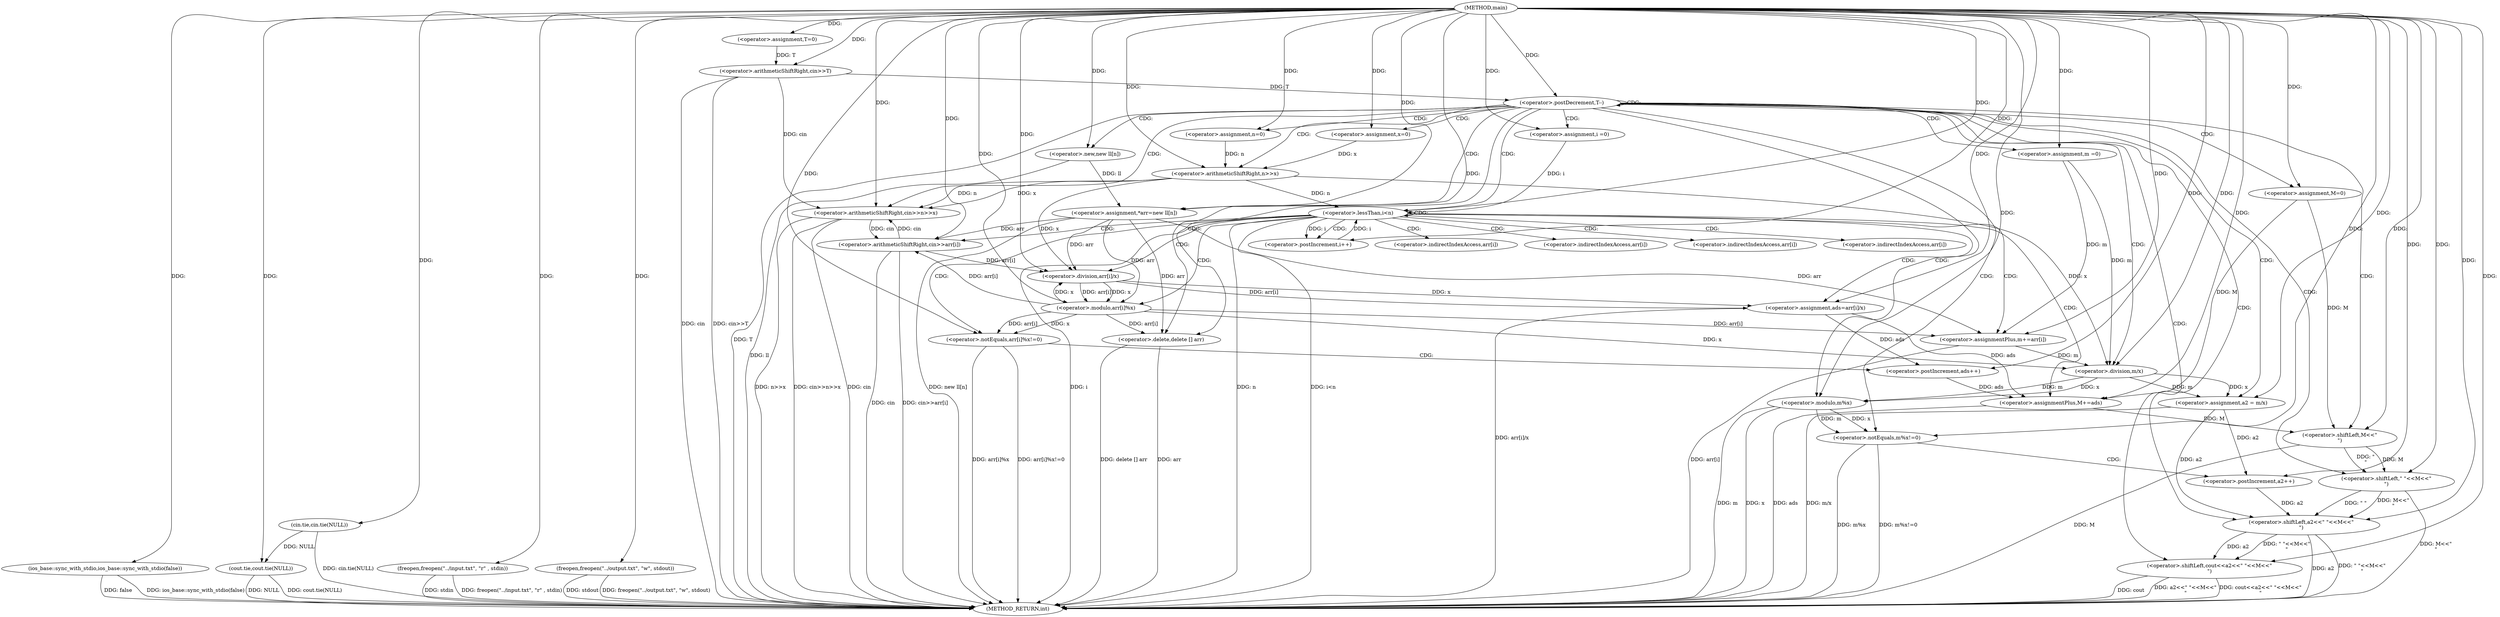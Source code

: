 digraph "main" {  
"1000153" [label = "(METHOD,main)" ]
"1000275" [label = "(METHOD_RETURN,int)" ]
"1000155" [label = "(ios_base::sync_with_stdio,ios_base::sync_with_stdio(false))" ]
"1000157" [label = "(cin.tie,cin.tie(NULL))" ]
"1000159" [label = "(cout.tie,cout.tie(NULL))" ]
"1000161" [label = "(freopen,freopen(\"../input.txt\", \"r\" , stdin))" ]
"1000165" [label = "(freopen,freopen(\"../output.txt\", \"w\", stdout))" ]
"1000170" [label = "(<operator>.assignment,T=0)" ]
"1000173" [label = "(<operator>.arithmeticShiftRight,cin>>T)" ]
"1000177" [label = "(<operator>.postDecrement,T--)" ]
"1000181" [label = "(<operator>.assignment,n=0)" ]
"1000185" [label = "(<operator>.assignment,x=0)" ]
"1000188" [label = "(<operator>.arithmeticShiftRight,cin>>n>>x)" ]
"1000194" [label = "(<operator>.assignment,*arr=new ll[n])" ]
"1000199" [label = "(<operator>.assignment,m =0)" ]
"1000203" [label = "(<operator>.assignment,M=0)" ]
"1000250" [label = "(<operator>.assignment,a2 = m/x)" ]
"1000264" [label = "(<operator>.shiftLeft,cout<<a2<<\" \"<<M<<\"\n\")" ]
"1000273" [label = "(<operator>.delete,delete [] arr)" ]
"1000208" [label = "(<operator>.assignment,i =0)" ]
"1000211" [label = "(<operator>.lessThan,i<n)" ]
"1000214" [label = "(<operator>.postIncrement,i++)" ]
"1000256" [label = "(<operator>.notEquals,m%x!=0)" ]
"1000190" [label = "(<operator>.arithmeticShiftRight,n>>x)" ]
"1000196" [label = "(<operator>.new,new ll[n])" ]
"1000217" [label = "(<operator>.arithmeticShiftRight,cin>>arr[i])" ]
"1000223" [label = "(<operator>.assignment,ads=arr[i]/x)" ]
"1000241" [label = "(<operator>.assignmentPlus,M+=ads)" ]
"1000244" [label = "(<operator>.assignmentPlus,m+=arr[i])" ]
"1000252" [label = "(<operator>.division,m/x)" ]
"1000262" [label = "(<operator>.postIncrement,a2++)" ]
"1000266" [label = "(<operator>.shiftLeft,a2<<\" \"<<M<<\"\n\")" ]
"1000231" [label = "(<operator>.notEquals,arr[i]%x!=0)" ]
"1000257" [label = "(<operator>.modulo,m%x)" ]
"1000268" [label = "(<operator>.shiftLeft,\" \"<<M<<\"\n\")" ]
"1000225" [label = "(<operator>.division,arr[i]/x)" ]
"1000239" [label = "(<operator>.postIncrement,ads++)" ]
"1000270" [label = "(<operator>.shiftLeft,M<<\"\n\")" ]
"1000232" [label = "(<operator>.modulo,arr[i]%x)" ]
"1000219" [label = "(<operator>.indirectIndexAccess,arr[i])" ]
"1000246" [label = "(<operator>.indirectIndexAccess,arr[i])" ]
"1000226" [label = "(<operator>.indirectIndexAccess,arr[i])" ]
"1000233" [label = "(<operator>.indirectIndexAccess,arr[i])" ]
  "1000155" -> "1000275"  [ label = "DDG: ios_base::sync_with_stdio(false)"] 
  "1000157" -> "1000275"  [ label = "DDG: cin.tie(NULL)"] 
  "1000159" -> "1000275"  [ label = "DDG: NULL"] 
  "1000159" -> "1000275"  [ label = "DDG: cout.tie(NULL)"] 
  "1000161" -> "1000275"  [ label = "DDG: freopen(\"../input.txt\", \"r\" , stdin)"] 
  "1000165" -> "1000275"  [ label = "DDG: freopen(\"../output.txt\", \"w\", stdout)"] 
  "1000173" -> "1000275"  [ label = "DDG: cin"] 
  "1000173" -> "1000275"  [ label = "DDG: cin>>T"] 
  "1000177" -> "1000275"  [ label = "DDG: T"] 
  "1000188" -> "1000275"  [ label = "DDG: cin"] 
  "1000188" -> "1000275"  [ label = "DDG: n>>x"] 
  "1000188" -> "1000275"  [ label = "DDG: cin>>n>>x"] 
  "1000194" -> "1000275"  [ label = "DDG: new ll[n]"] 
  "1000211" -> "1000275"  [ label = "DDG: i"] 
  "1000211" -> "1000275"  [ label = "DDG: n"] 
  "1000211" -> "1000275"  [ label = "DDG: i<n"] 
  "1000250" -> "1000275"  [ label = "DDG: m/x"] 
  "1000257" -> "1000275"  [ label = "DDG: m"] 
  "1000257" -> "1000275"  [ label = "DDG: x"] 
  "1000256" -> "1000275"  [ label = "DDG: m%x"] 
  "1000256" -> "1000275"  [ label = "DDG: m%x!=0"] 
  "1000266" -> "1000275"  [ label = "DDG: a2"] 
  "1000270" -> "1000275"  [ label = "DDG: M"] 
  "1000268" -> "1000275"  [ label = "DDG: M<<\"\n\""] 
  "1000266" -> "1000275"  [ label = "DDG: \" \"<<M<<\"\n\""] 
  "1000264" -> "1000275"  [ label = "DDG: a2<<\" \"<<M<<\"\n\""] 
  "1000264" -> "1000275"  [ label = "DDG: cout<<a2<<\" \"<<M<<\"\n\""] 
  "1000273" -> "1000275"  [ label = "DDG: arr"] 
  "1000273" -> "1000275"  [ label = "DDG: delete [] arr"] 
  "1000217" -> "1000275"  [ label = "DDG: cin"] 
  "1000217" -> "1000275"  [ label = "DDG: cin>>arr[i]"] 
  "1000223" -> "1000275"  [ label = "DDG: arr[i]/x"] 
  "1000231" -> "1000275"  [ label = "DDG: arr[i]%x"] 
  "1000231" -> "1000275"  [ label = "DDG: arr[i]%x!=0"] 
  "1000241" -> "1000275"  [ label = "DDG: ads"] 
  "1000244" -> "1000275"  [ label = "DDG: arr[i]"] 
  "1000155" -> "1000275"  [ label = "DDG: false"] 
  "1000161" -> "1000275"  [ label = "DDG: stdin"] 
  "1000165" -> "1000275"  [ label = "DDG: stdout"] 
  "1000196" -> "1000275"  [ label = "DDG: ll"] 
  "1000264" -> "1000275"  [ label = "DDG: cout"] 
  "1000153" -> "1000170"  [ label = "DDG: "] 
  "1000153" -> "1000155"  [ label = "DDG: "] 
  "1000153" -> "1000157"  [ label = "DDG: "] 
  "1000157" -> "1000159"  [ label = "DDG: NULL"] 
  "1000153" -> "1000159"  [ label = "DDG: "] 
  "1000153" -> "1000161"  [ label = "DDG: "] 
  "1000153" -> "1000165"  [ label = "DDG: "] 
  "1000153" -> "1000173"  [ label = "DDG: "] 
  "1000170" -> "1000173"  [ label = "DDG: T"] 
  "1000173" -> "1000177"  [ label = "DDG: T"] 
  "1000153" -> "1000177"  [ label = "DDG: "] 
  "1000153" -> "1000181"  [ label = "DDG: "] 
  "1000153" -> "1000185"  [ label = "DDG: "] 
  "1000196" -> "1000194"  [ label = "DDG: ll"] 
  "1000153" -> "1000199"  [ label = "DDG: "] 
  "1000153" -> "1000203"  [ label = "DDG: "] 
  "1000252" -> "1000250"  [ label = "DDG: x"] 
  "1000252" -> "1000250"  [ label = "DDG: m"] 
  "1000173" -> "1000188"  [ label = "DDG: cin"] 
  "1000217" -> "1000188"  [ label = "DDG: cin"] 
  "1000153" -> "1000188"  [ label = "DDG: "] 
  "1000190" -> "1000188"  [ label = "DDG: n"] 
  "1000190" -> "1000188"  [ label = "DDG: x"] 
  "1000153" -> "1000194"  [ label = "DDG: "] 
  "1000153" -> "1000208"  [ label = "DDG: "] 
  "1000153" -> "1000250"  [ label = "DDG: "] 
  "1000153" -> "1000264"  [ label = "DDG: "] 
  "1000266" -> "1000264"  [ label = "DDG: a2"] 
  "1000266" -> "1000264"  [ label = "DDG: \" \"<<M<<\"\n\""] 
  "1000194" -> "1000273"  [ label = "DDG: arr"] 
  "1000153" -> "1000273"  [ label = "DDG: "] 
  "1000232" -> "1000273"  [ label = "DDG: arr[i]"] 
  "1000181" -> "1000190"  [ label = "DDG: n"] 
  "1000153" -> "1000190"  [ label = "DDG: "] 
  "1000185" -> "1000190"  [ label = "DDG: x"] 
  "1000153" -> "1000196"  [ label = "DDG: "] 
  "1000208" -> "1000211"  [ label = "DDG: i"] 
  "1000214" -> "1000211"  [ label = "DDG: i"] 
  "1000153" -> "1000211"  [ label = "DDG: "] 
  "1000190" -> "1000211"  [ label = "DDG: n"] 
  "1000211" -> "1000214"  [ label = "DDG: i"] 
  "1000153" -> "1000214"  [ label = "DDG: "] 
  "1000225" -> "1000223"  [ label = "DDG: arr[i]"] 
  "1000225" -> "1000223"  [ label = "DDG: x"] 
  "1000223" -> "1000241"  [ label = "DDG: ads"] 
  "1000239" -> "1000241"  [ label = "DDG: ads"] 
  "1000153" -> "1000241"  [ label = "DDG: "] 
  "1000194" -> "1000244"  [ label = "DDG: arr"] 
  "1000232" -> "1000244"  [ label = "DDG: arr[i]"] 
  "1000199" -> "1000252"  [ label = "DDG: m"] 
  "1000244" -> "1000252"  [ label = "DDG: m"] 
  "1000153" -> "1000252"  [ label = "DDG: "] 
  "1000190" -> "1000252"  [ label = "DDG: x"] 
  "1000232" -> "1000252"  [ label = "DDG: x"] 
  "1000257" -> "1000256"  [ label = "DDG: x"] 
  "1000257" -> "1000256"  [ label = "DDG: m"] 
  "1000153" -> "1000256"  [ label = "DDG: "] 
  "1000250" -> "1000266"  [ label = "DDG: a2"] 
  "1000262" -> "1000266"  [ label = "DDG: a2"] 
  "1000153" -> "1000266"  [ label = "DDG: "] 
  "1000268" -> "1000266"  [ label = "DDG: \" \""] 
  "1000268" -> "1000266"  [ label = "DDG: M<<\"\n\""] 
  "1000188" -> "1000217"  [ label = "DDG: cin"] 
  "1000153" -> "1000217"  [ label = "DDG: "] 
  "1000194" -> "1000217"  [ label = "DDG: arr"] 
  "1000232" -> "1000217"  [ label = "DDG: arr[i]"] 
  "1000153" -> "1000223"  [ label = "DDG: "] 
  "1000203" -> "1000241"  [ label = "DDG: M"] 
  "1000199" -> "1000244"  [ label = "DDG: m"] 
  "1000153" -> "1000244"  [ label = "DDG: "] 
  "1000252" -> "1000257"  [ label = "DDG: m"] 
  "1000153" -> "1000257"  [ label = "DDG: "] 
  "1000252" -> "1000257"  [ label = "DDG: x"] 
  "1000250" -> "1000262"  [ label = "DDG: a2"] 
  "1000153" -> "1000262"  [ label = "DDG: "] 
  "1000153" -> "1000268"  [ label = "DDG: "] 
  "1000270" -> "1000268"  [ label = "DDG: M"] 
  "1000270" -> "1000268"  [ label = "DDG: \"\n\""] 
  "1000194" -> "1000225"  [ label = "DDG: arr"] 
  "1000217" -> "1000225"  [ label = "DDG: arr[i]"] 
  "1000190" -> "1000225"  [ label = "DDG: x"] 
  "1000232" -> "1000225"  [ label = "DDG: x"] 
  "1000153" -> "1000225"  [ label = "DDG: "] 
  "1000232" -> "1000231"  [ label = "DDG: x"] 
  "1000232" -> "1000231"  [ label = "DDG: arr[i]"] 
  "1000153" -> "1000231"  [ label = "DDG: "] 
  "1000203" -> "1000270"  [ label = "DDG: M"] 
  "1000241" -> "1000270"  [ label = "DDG: M"] 
  "1000153" -> "1000270"  [ label = "DDG: "] 
  "1000194" -> "1000232"  [ label = "DDG: arr"] 
  "1000225" -> "1000232"  [ label = "DDG: arr[i]"] 
  "1000225" -> "1000232"  [ label = "DDG: x"] 
  "1000153" -> "1000232"  [ label = "DDG: "] 
  "1000223" -> "1000239"  [ label = "DDG: ads"] 
  "1000153" -> "1000239"  [ label = "DDG: "] 
  "1000177" -> "1000211"  [ label = "CDG: "] 
  "1000177" -> "1000268"  [ label = "CDG: "] 
  "1000177" -> "1000208"  [ label = "CDG: "] 
  "1000177" -> "1000199"  [ label = "CDG: "] 
  "1000177" -> "1000266"  [ label = "CDG: "] 
  "1000177" -> "1000196"  [ label = "CDG: "] 
  "1000177" -> "1000188"  [ label = "CDG: "] 
  "1000177" -> "1000252"  [ label = "CDG: "] 
  "1000177" -> "1000203"  [ label = "CDG: "] 
  "1000177" -> "1000190"  [ label = "CDG: "] 
  "1000177" -> "1000250"  [ label = "CDG: "] 
  "1000177" -> "1000257"  [ label = "CDG: "] 
  "1000177" -> "1000194"  [ label = "CDG: "] 
  "1000177" -> "1000264"  [ label = "CDG: "] 
  "1000177" -> "1000177"  [ label = "CDG: "] 
  "1000177" -> "1000273"  [ label = "CDG: "] 
  "1000177" -> "1000256"  [ label = "CDG: "] 
  "1000177" -> "1000270"  [ label = "CDG: "] 
  "1000177" -> "1000181"  [ label = "CDG: "] 
  "1000177" -> "1000185"  [ label = "CDG: "] 
  "1000211" -> "1000211"  [ label = "CDG: "] 
  "1000211" -> "1000246"  [ label = "CDG: "] 
  "1000211" -> "1000233"  [ label = "CDG: "] 
  "1000211" -> "1000244"  [ label = "CDG: "] 
  "1000211" -> "1000219"  [ label = "CDG: "] 
  "1000211" -> "1000225"  [ label = "CDG: "] 
  "1000211" -> "1000214"  [ label = "CDG: "] 
  "1000211" -> "1000231"  [ label = "CDG: "] 
  "1000211" -> "1000241"  [ label = "CDG: "] 
  "1000211" -> "1000217"  [ label = "CDG: "] 
  "1000211" -> "1000223"  [ label = "CDG: "] 
  "1000211" -> "1000226"  [ label = "CDG: "] 
  "1000211" -> "1000232"  [ label = "CDG: "] 
  "1000256" -> "1000262"  [ label = "CDG: "] 
  "1000231" -> "1000239"  [ label = "CDG: "] 
}

